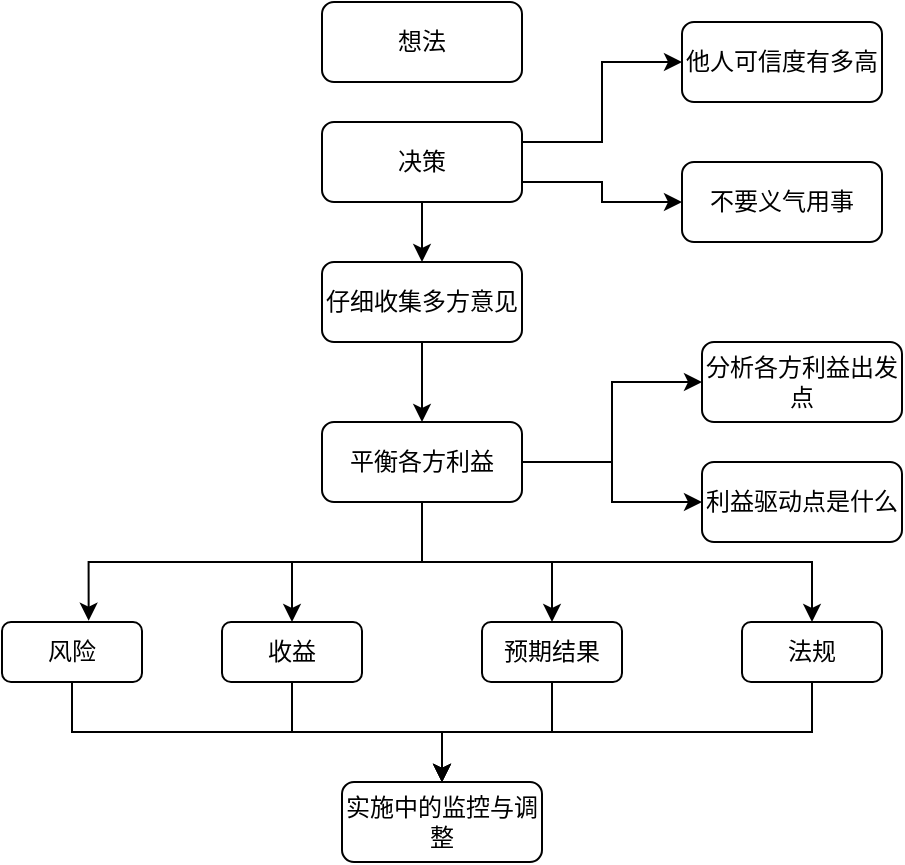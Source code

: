 <mxfile version="12.6.4" type="github">
  <diagram id="C5RBs43oDa-KdzZeNtuy" name="Page-1">
    <mxGraphModel dx="782" dy="427" grid="1" gridSize="10" guides="1" tooltips="1" connect="1" arrows="1" fold="1" page="1" pageScale="1" pageWidth="827" pageHeight="1169" math="0" shadow="0">
      <root>
        <mxCell id="WIyWlLk6GJQsqaUBKTNV-0"/>
        <mxCell id="WIyWlLk6GJQsqaUBKTNV-1" parent="WIyWlLk6GJQsqaUBKTNV-0"/>
        <mxCell id="yWBOLqub9lcGoWVnU1hM-13" style="edgeStyle=orthogonalEdgeStyle;rounded=0;orthogonalLoop=1;jettySize=auto;html=1;exitX=1;exitY=0.25;exitDx=0;exitDy=0;entryX=0;entryY=0.5;entryDx=0;entryDy=0;" parent="WIyWlLk6GJQsqaUBKTNV-1" source="yWBOLqub9lcGoWVnU1hM-0" target="yWBOLqub9lcGoWVnU1hM-11" edge="1">
          <mxGeometry relative="1" as="geometry"/>
        </mxCell>
        <mxCell id="yWBOLqub9lcGoWVnU1hM-14" style="edgeStyle=orthogonalEdgeStyle;rounded=0;orthogonalLoop=1;jettySize=auto;html=1;exitX=1;exitY=0.75;exitDx=0;exitDy=0;entryX=0;entryY=0.5;entryDx=0;entryDy=0;" parent="WIyWlLk6GJQsqaUBKTNV-1" source="yWBOLqub9lcGoWVnU1hM-0" target="yWBOLqub9lcGoWVnU1hM-12" edge="1">
          <mxGeometry relative="1" as="geometry"/>
        </mxCell>
        <mxCell id="yWBOLqub9lcGoWVnU1hM-15" style="edgeStyle=orthogonalEdgeStyle;rounded=0;orthogonalLoop=1;jettySize=auto;html=1;exitX=0.5;exitY=1;exitDx=0;exitDy=0;entryX=0.5;entryY=0;entryDx=0;entryDy=0;" parent="WIyWlLk6GJQsqaUBKTNV-1" source="yWBOLqub9lcGoWVnU1hM-0" target="yWBOLqub9lcGoWVnU1hM-1" edge="1">
          <mxGeometry relative="1" as="geometry"/>
        </mxCell>
        <mxCell id="yWBOLqub9lcGoWVnU1hM-0" value="决策" style="rounded=1;whiteSpace=wrap;html=1;" parent="WIyWlLk6GJQsqaUBKTNV-1" vertex="1">
          <mxGeometry x="190" y="70" width="100" height="40" as="geometry"/>
        </mxCell>
        <mxCell id="yWBOLqub9lcGoWVnU1hM-16" style="edgeStyle=orthogonalEdgeStyle;rounded=0;orthogonalLoop=1;jettySize=auto;html=1;exitX=0.5;exitY=1;exitDx=0;exitDy=0;entryX=0.5;entryY=0;entryDx=0;entryDy=0;" parent="WIyWlLk6GJQsqaUBKTNV-1" source="yWBOLqub9lcGoWVnU1hM-1" target="yWBOLqub9lcGoWVnU1hM-2" edge="1">
          <mxGeometry relative="1" as="geometry"/>
        </mxCell>
        <mxCell id="yWBOLqub9lcGoWVnU1hM-1" value="仔细收集多方意见" style="rounded=1;whiteSpace=wrap;html=1;" parent="WIyWlLk6GJQsqaUBKTNV-1" vertex="1">
          <mxGeometry x="190" y="140" width="100" height="40" as="geometry"/>
        </mxCell>
        <mxCell id="yWBOLqub9lcGoWVnU1hM-9" style="edgeStyle=orthogonalEdgeStyle;rounded=0;orthogonalLoop=1;jettySize=auto;html=1;exitX=1;exitY=0.5;exitDx=0;exitDy=0;" parent="WIyWlLk6GJQsqaUBKTNV-1" source="yWBOLqub9lcGoWVnU1hM-2" target="yWBOLqub9lcGoWVnU1hM-8" edge="1">
          <mxGeometry relative="1" as="geometry"/>
        </mxCell>
        <mxCell id="yWBOLqub9lcGoWVnU1hM-17" style="edgeStyle=orthogonalEdgeStyle;rounded=0;orthogonalLoop=1;jettySize=auto;html=1;exitX=0.5;exitY=1;exitDx=0;exitDy=0;entryX=0.619;entryY=-0.022;entryDx=0;entryDy=0;entryPerimeter=0;" parent="WIyWlLk6GJQsqaUBKTNV-1" source="yWBOLqub9lcGoWVnU1hM-2" target="yWBOLqub9lcGoWVnU1hM-3" edge="1">
          <mxGeometry relative="1" as="geometry"/>
        </mxCell>
        <mxCell id="yWBOLqub9lcGoWVnU1hM-18" style="edgeStyle=orthogonalEdgeStyle;rounded=0;orthogonalLoop=1;jettySize=auto;html=1;exitX=0.5;exitY=1;exitDx=0;exitDy=0;entryX=0.5;entryY=0;entryDx=0;entryDy=0;" parent="WIyWlLk6GJQsqaUBKTNV-1" source="yWBOLqub9lcGoWVnU1hM-2" target="yWBOLqub9lcGoWVnU1hM-4" edge="1">
          <mxGeometry relative="1" as="geometry"/>
        </mxCell>
        <mxCell id="yWBOLqub9lcGoWVnU1hM-19" style="edgeStyle=orthogonalEdgeStyle;rounded=0;orthogonalLoop=1;jettySize=auto;html=1;exitX=0.5;exitY=1;exitDx=0;exitDy=0;entryX=0.5;entryY=0;entryDx=0;entryDy=0;" parent="WIyWlLk6GJQsqaUBKTNV-1" source="yWBOLqub9lcGoWVnU1hM-2" target="yWBOLqub9lcGoWVnU1hM-5" edge="1">
          <mxGeometry relative="1" as="geometry"/>
        </mxCell>
        <mxCell id="yWBOLqub9lcGoWVnU1hM-22" style="edgeStyle=orthogonalEdgeStyle;rounded=0;orthogonalLoop=1;jettySize=auto;html=1;exitX=1;exitY=0.5;exitDx=0;exitDy=0;entryX=0;entryY=0.5;entryDx=0;entryDy=0;" parent="WIyWlLk6GJQsqaUBKTNV-1" source="yWBOLqub9lcGoWVnU1hM-2" target="yWBOLqub9lcGoWVnU1hM-21" edge="1">
          <mxGeometry relative="1" as="geometry"/>
        </mxCell>
        <mxCell id="yWBOLqub9lcGoWVnU1hM-26" style="edgeStyle=orthogonalEdgeStyle;rounded=0;orthogonalLoop=1;jettySize=auto;html=1;exitX=0.5;exitY=1;exitDx=0;exitDy=0;" parent="WIyWlLk6GJQsqaUBKTNV-1" source="yWBOLqub9lcGoWVnU1hM-2" target="yWBOLqub9lcGoWVnU1hM-6" edge="1">
          <mxGeometry relative="1" as="geometry"/>
        </mxCell>
        <mxCell id="yWBOLqub9lcGoWVnU1hM-2" value="平衡各方利益" style="rounded=1;whiteSpace=wrap;html=1;" parent="WIyWlLk6GJQsqaUBKTNV-1" vertex="1">
          <mxGeometry x="190" y="220" width="100" height="40" as="geometry"/>
        </mxCell>
        <mxCell id="yWBOLqub9lcGoWVnU1hM-23" style="edgeStyle=orthogonalEdgeStyle;rounded=0;orthogonalLoop=1;jettySize=auto;html=1;exitX=0.5;exitY=1;exitDx=0;exitDy=0;" parent="WIyWlLk6GJQsqaUBKTNV-1" source="yWBOLqub9lcGoWVnU1hM-3" target="yWBOLqub9lcGoWVnU1hM-10" edge="1">
          <mxGeometry relative="1" as="geometry"/>
        </mxCell>
        <mxCell id="yWBOLqub9lcGoWVnU1hM-3" value="风险" style="rounded=1;whiteSpace=wrap;html=1;" parent="WIyWlLk6GJQsqaUBKTNV-1" vertex="1">
          <mxGeometry x="30" y="320" width="70" height="30" as="geometry"/>
        </mxCell>
        <mxCell id="yWBOLqub9lcGoWVnU1hM-24" style="edgeStyle=orthogonalEdgeStyle;rounded=0;orthogonalLoop=1;jettySize=auto;html=1;exitX=0.5;exitY=1;exitDx=0;exitDy=0;entryX=0.5;entryY=0;entryDx=0;entryDy=0;" parent="WIyWlLk6GJQsqaUBKTNV-1" source="yWBOLqub9lcGoWVnU1hM-4" target="yWBOLqub9lcGoWVnU1hM-10" edge="1">
          <mxGeometry relative="1" as="geometry"/>
        </mxCell>
        <mxCell id="yWBOLqub9lcGoWVnU1hM-4" value="收益" style="rounded=1;whiteSpace=wrap;html=1;" parent="WIyWlLk6GJQsqaUBKTNV-1" vertex="1">
          <mxGeometry x="140" y="320" width="70" height="30" as="geometry"/>
        </mxCell>
        <mxCell id="yWBOLqub9lcGoWVnU1hM-25" style="edgeStyle=orthogonalEdgeStyle;rounded=0;orthogonalLoop=1;jettySize=auto;html=1;exitX=0.5;exitY=1;exitDx=0;exitDy=0;entryX=0.5;entryY=0;entryDx=0;entryDy=0;" parent="WIyWlLk6GJQsqaUBKTNV-1" source="yWBOLqub9lcGoWVnU1hM-5" target="yWBOLqub9lcGoWVnU1hM-10" edge="1">
          <mxGeometry relative="1" as="geometry"/>
        </mxCell>
        <mxCell id="yWBOLqub9lcGoWVnU1hM-5" value="预期结果" style="rounded=1;whiteSpace=wrap;html=1;" parent="WIyWlLk6GJQsqaUBKTNV-1" vertex="1">
          <mxGeometry x="270" y="320" width="70" height="30" as="geometry"/>
        </mxCell>
        <mxCell id="yWBOLqub9lcGoWVnU1hM-27" style="edgeStyle=orthogonalEdgeStyle;rounded=0;orthogonalLoop=1;jettySize=auto;html=1;exitX=0.5;exitY=1;exitDx=0;exitDy=0;entryX=0.5;entryY=0;entryDx=0;entryDy=0;" parent="WIyWlLk6GJQsqaUBKTNV-1" source="yWBOLqub9lcGoWVnU1hM-6" target="yWBOLqub9lcGoWVnU1hM-10" edge="1">
          <mxGeometry relative="1" as="geometry"/>
        </mxCell>
        <mxCell id="yWBOLqub9lcGoWVnU1hM-6" value="法规" style="rounded=1;whiteSpace=wrap;html=1;" parent="WIyWlLk6GJQsqaUBKTNV-1" vertex="1">
          <mxGeometry x="400" y="320" width="70" height="30" as="geometry"/>
        </mxCell>
        <mxCell id="yWBOLqub9lcGoWVnU1hM-8" value="分析各方利益出发点" style="rounded=1;whiteSpace=wrap;html=1;" parent="WIyWlLk6GJQsqaUBKTNV-1" vertex="1">
          <mxGeometry x="380" y="180" width="100" height="40" as="geometry"/>
        </mxCell>
        <mxCell id="yWBOLqub9lcGoWVnU1hM-10" value="实施中的监控与调整" style="rounded=1;whiteSpace=wrap;html=1;" parent="WIyWlLk6GJQsqaUBKTNV-1" vertex="1">
          <mxGeometry x="200" y="400" width="100" height="40" as="geometry"/>
        </mxCell>
        <mxCell id="yWBOLqub9lcGoWVnU1hM-11" value="他人可信度有多高" style="rounded=1;whiteSpace=wrap;html=1;" parent="WIyWlLk6GJQsqaUBKTNV-1" vertex="1">
          <mxGeometry x="370" y="20" width="100" height="40" as="geometry"/>
        </mxCell>
        <mxCell id="yWBOLqub9lcGoWVnU1hM-12" value="不要义气用事" style="rounded=1;whiteSpace=wrap;html=1;" parent="WIyWlLk6GJQsqaUBKTNV-1" vertex="1">
          <mxGeometry x="370" y="90" width="100" height="40" as="geometry"/>
        </mxCell>
        <mxCell id="yWBOLqub9lcGoWVnU1hM-21" value="利益驱动点是什么" style="rounded=1;whiteSpace=wrap;html=1;" parent="WIyWlLk6GJQsqaUBKTNV-1" vertex="1">
          <mxGeometry x="380" y="240" width="100" height="40" as="geometry"/>
        </mxCell>
        <mxCell id="ShGUxtKquUQzhDYGWwql-0" value="想法" style="rounded=1;whiteSpace=wrap;html=1;" vertex="1" parent="WIyWlLk6GJQsqaUBKTNV-1">
          <mxGeometry x="190" y="10" width="100" height="40" as="geometry"/>
        </mxCell>
      </root>
    </mxGraphModel>
  </diagram>
</mxfile>
